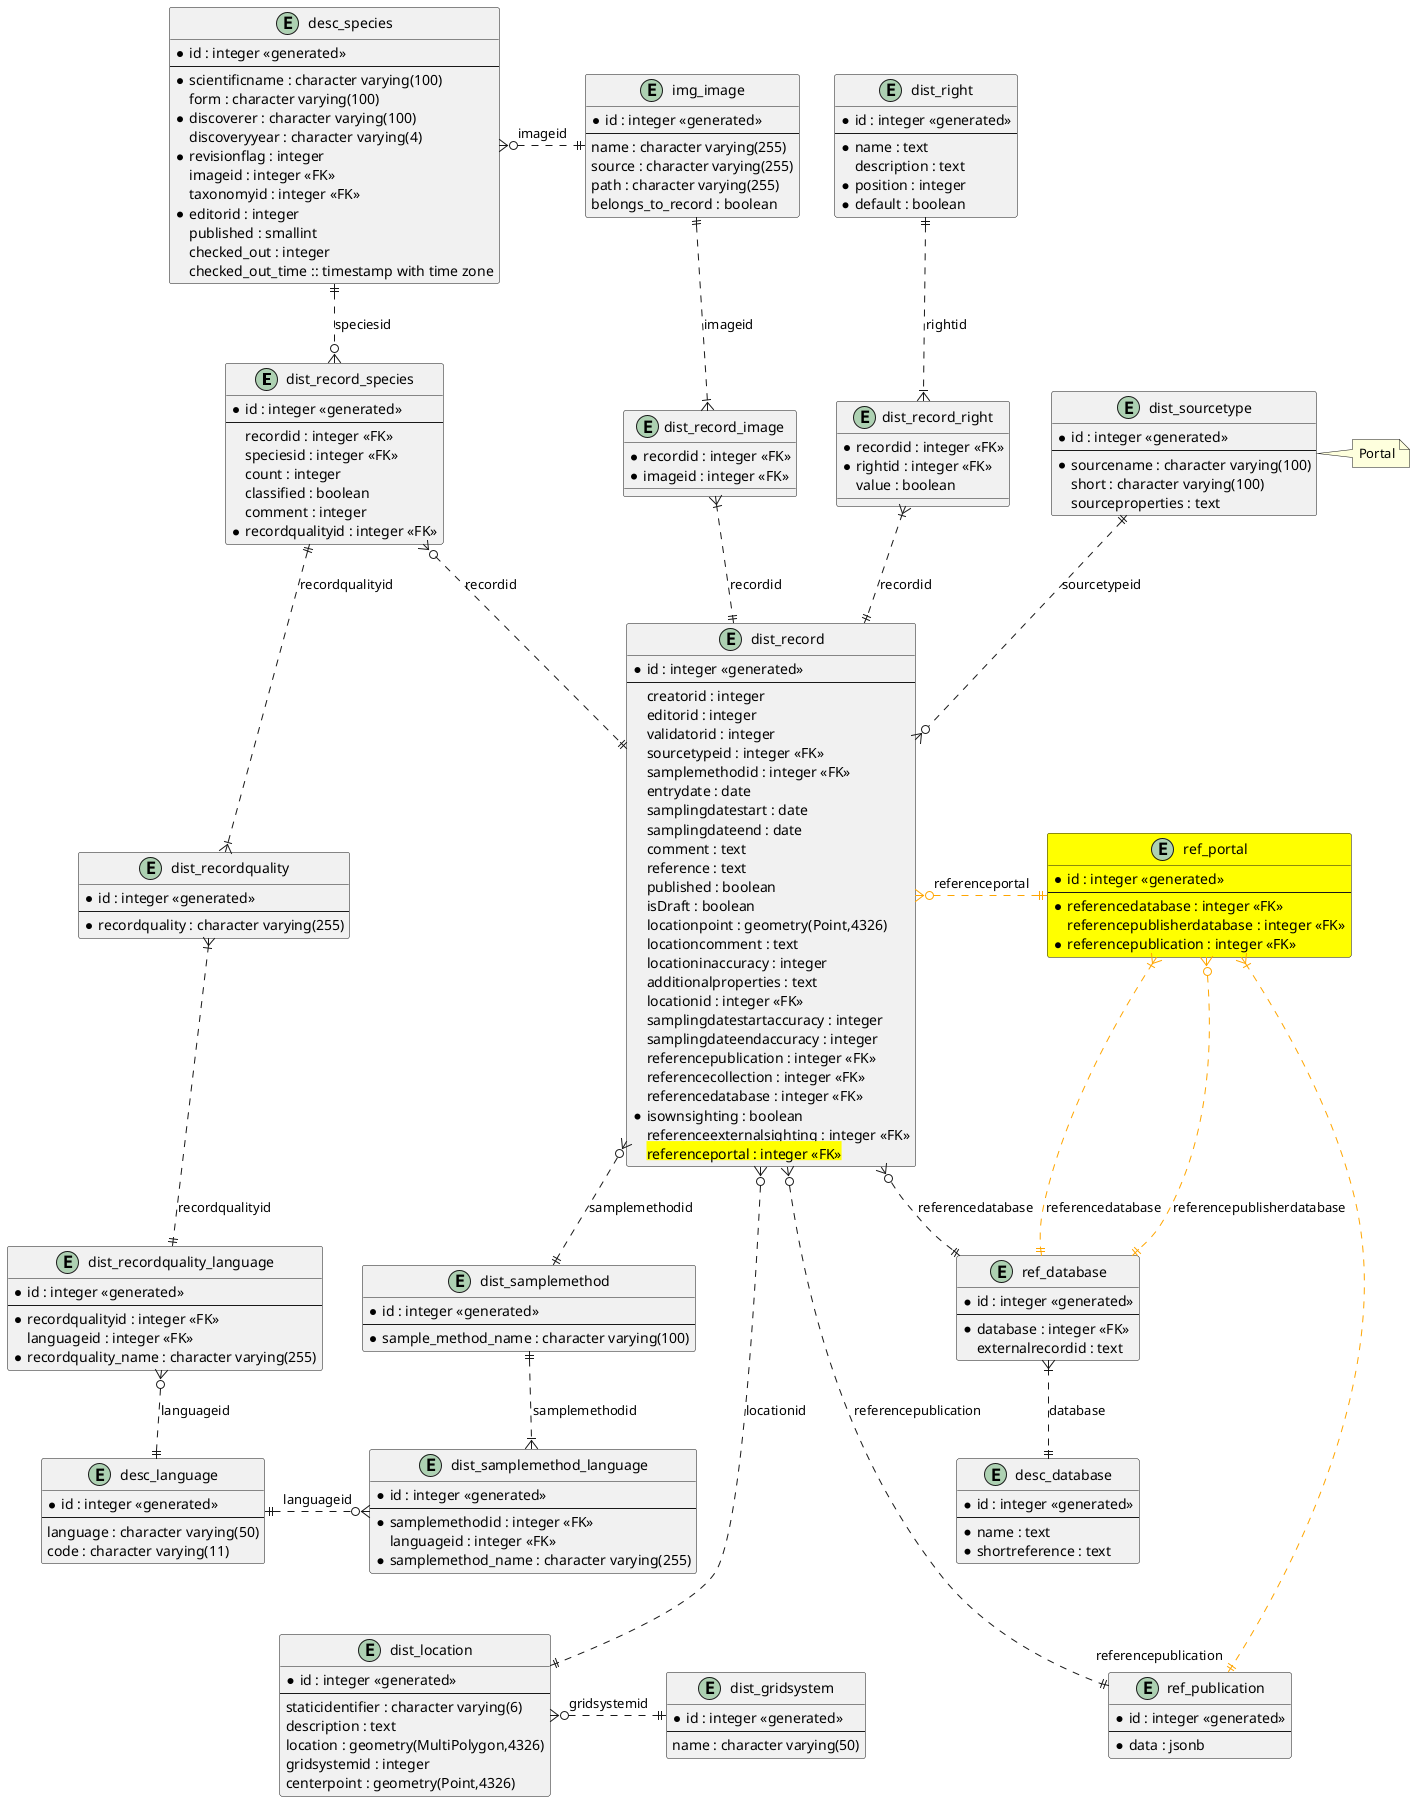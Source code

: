 @startuml

entity dist_record_species {
    * id : integer <<generated>>
    --
    recordid : integer <<FK>>
    speciesid : integer <<FK>>
    count : integer
    classified : boolean
    comment : integer
    * recordqualityid : integer <<FK>>
}

entity desc_species {
    * id : integer <<generated>>
    --
    * scientificname : character varying(100)
    form : character varying(100)
    * discoverer : character varying(100)
    discoveryyear : character varying(4)
    * revisionflag : integer
    imageid : integer <<FK>>
    taxonomyid : integer <<FK>>
    * editorid : integer
    published : smallint
    checked_out : integer
    checked_out_time :: timestamp with time zone
}

entity dist_record_image {
    * recordid : integer <<FK>>
    * imageid : integer <<FK>>
}

entity dist_record_right {
    * recordid : integer <<FK>>
    * rightid : integer <<FK>>
    value : boolean
}

entity dist_recordquality {
    * id : integer <<generated>>
    --
    * recordquality : character varying(255)
}

entity dist_recordquality_language {
    * id : integer <<generated>>
    --
    * recordqualityid : integer <<FK>>
    languageid : integer <<FK>>
    * recordquality_name : character varying(255)
}

entity img_image {
    * id : integer <<generated>>
    --
    name : character varying(255)
    source : character varying(255)
    path : character varying(255)
    belongs_to_record : boolean
}

entity dist_right {
    * id : integer <<generated>>
    --
    * name : text
    description : text
    * position : integer
    * default : boolean
}

entity dist_record {
    * id : integer <<generated>>
    --
    creatorid : integer
    editorid : integer
    validatorid : integer
    sourcetypeid : integer <<FK>>
    samplemethodid : integer <<FK>>
    entrydate : date
    samplingdatestart : date
    samplingdateend : date
    comment : text
    reference : text
    published : boolean
    isDraft : boolean
    locationpoint : geometry(Point,4326)
    locationcomment : text
    locationinaccuracy : integer
    additionalproperties : text
    locationid : integer <<FK>>
    samplingdatestartaccuracy : integer
    samplingdateendaccuracy : integer
    referencepublication : integer <<FK>>
    referencecollection : integer <<FK>>
    referencedatabase : integer <<FK>>
    * isownsighting : boolean
    referenceexternalsighting : integer <<FK>>
    <back:yellow>referenceportal : integer <<FK>></back>
}

entity dist_sourcetype {
    * id : integer <<generated>>
    --
    * sourcename : character varying(100)
    short : character varying(100)
    sourceproperties : text
}

entity dist_samplemethod {
    * id : integer <<generated>>
    --
    * sample_method_name : character varying(100)
}

entity dist_samplemethod_language {
    * id : integer <<generated>>
    --
    * samplemethodid : integer <<FK>>
    languageid : integer <<FK>>
    * samplemethod_name : character varying(255)
}

entity dist_location {
    * id : integer <<generated>>
    --
    staticidentifier : character varying(6)
    description : text
    location : geometry(MultiPolygon,4326)
    gridsystemid : integer
    centerpoint : geometry(Point,4326)
}

entity dist_gridsystem {
    * id : integer <<generated>>
    --
    name : character varying(50)
}

entity ref_publication {
    * id : integer <<generated>>
    --
    * data : jsonb
}

entity ref_database {
    * id : integer <<generated>>
    --
    * database : integer <<FK>>
    externalrecordid : text
}

entity desc_database {
    * id : integer <<generated>>
    --
    * name : text
    * shortreference : text
}

entity ref_portal #yellow {
    * id : integer <<generated>>
    --
    * referencedatabase : integer <<FK>>
    referencepublisherdatabase : integer <<FK>>
    * referencepublication : integer <<FK>>
}

entity desc_language {
    * id : integer <<generated>>
    --
    language : character varying(50)
    code : character varying(11)
}

dist_record_species }o..|| dist_record: recordid
'dist_recordquality ||..|{ dist_record_species: recordqualityid
dist_record_species ||..|{ dist_recordquality: recordqualityid
desc_species ||.o{ dist_record_species: speciesid
desc_species }o.|| img_image: imageid

'dist_recordquality_language }|..|| dist_recordquality: recordqualityid
dist_recordquality }|..|| dist_recordquality_language: recordqualityid
'desc_language ||.o{  dist_recordquality_language: languageid
dist_recordquality_language }o..||  desc_language: languageid

dist_record_image }|..|| dist_record: recordid
img_image ||..|{ dist_record_image: imageid

dist_record_right }|..|| dist_record: recordid
dist_right ||..|{ dist_record_right: rightid

dist_record }o..l|| dist_sourcetype: sourcetypeid
dist_sourcetype -[hidden]- ref_portal

dist_record }o..|| dist_samplemethod: samplemethodid
dist_samplemethod ||..|{ dist_samplemethod_language: samplemethodid
desc_language ||.o{  dist_samplemethod_language: languageid

dist_record }o....|| dist_location: locationid
dist_location }o.|| dist_gridsystem: gridsystemid
desc_language -[hidden]- dist_gridsystem

dist_record }o....|| ref_publication: referencepublication

dist_record }o..|| ref_database: referencedatabase
ref_database }|..|| desc_database: database

dist_record }o..[#orange]r|| ref_portal: referenceportal
ref_portal }|..[#orange]|| ref_database: referencedatabase
ref_portal }o..[#orange]|| ref_database: referencepublisherdatabase
ref_portal }|..[#orange]|| ref_publication: " " "referencepublication"

note right of dist_sourcetype
Portal
end note

@enduml